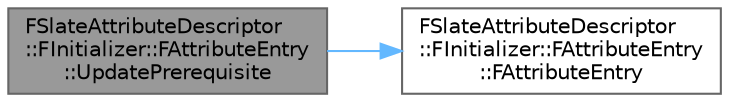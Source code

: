 digraph "FSlateAttributeDescriptor::FInitializer::FAttributeEntry::UpdatePrerequisite"
{
 // INTERACTIVE_SVG=YES
 // LATEX_PDF_SIZE
  bgcolor="transparent";
  edge [fontname=Helvetica,fontsize=10,labelfontname=Helvetica,labelfontsize=10];
  node [fontname=Helvetica,fontsize=10,shape=box,height=0.2,width=0.4];
  rankdir="LR";
  Node1 [id="Node000001",label="FSlateAttributeDescriptor\l::FInitializer::FAttributeEntry\l::UpdatePrerequisite",height=0.2,width=0.4,color="gray40", fillcolor="grey60", style="filled", fontcolor="black",tooltip="Update the attribute after the prerequisite."];
  Node1 -> Node2 [id="edge1_Node000001_Node000002",color="steelblue1",style="solid",tooltip=" "];
  Node2 [id="Node000002",label="FSlateAttributeDescriptor\l::FInitializer::FAttributeEntry\l::FAttributeEntry",height=0.2,width=0.4,color="grey40", fillcolor="white", style="filled",URL="$d6/dae/structFSlateAttributeDescriptor_1_1FInitializer_1_1FAttributeEntry.html#a66821321b49bf1bf18ec8579d517cac3",tooltip=" "];
}
